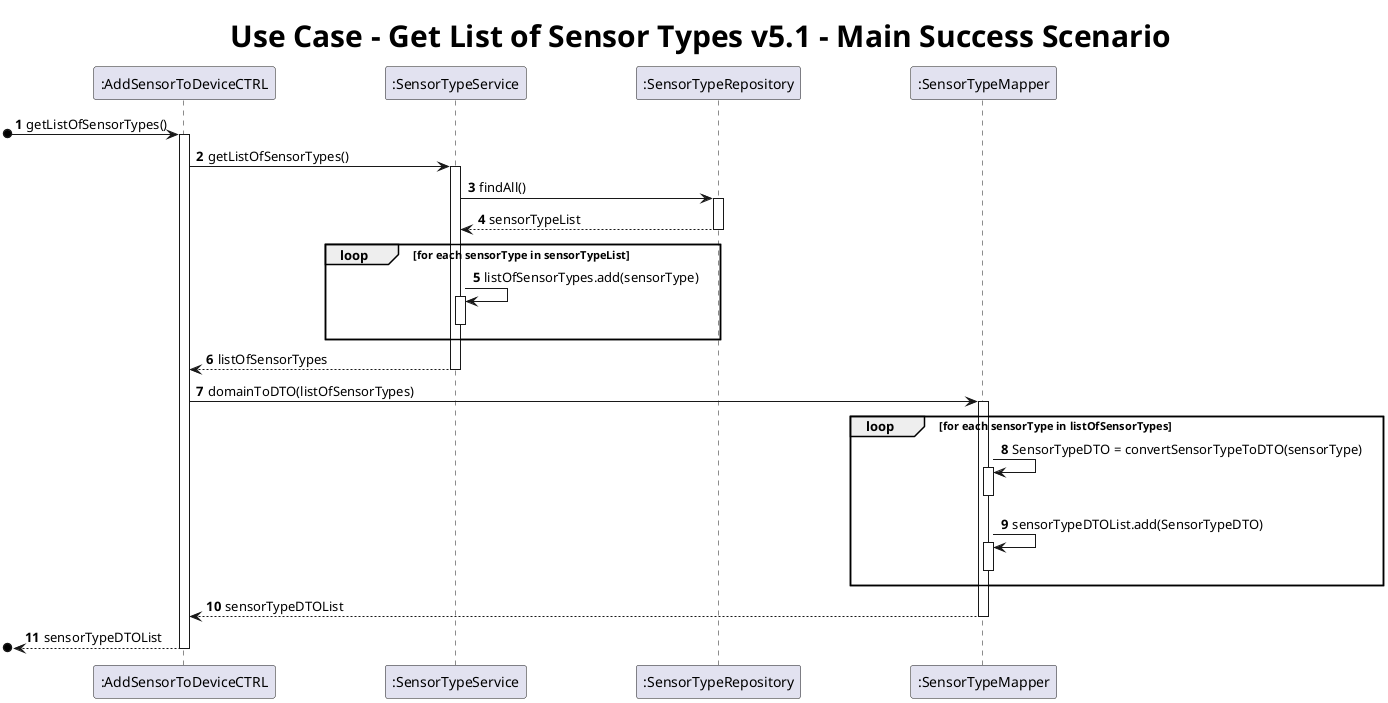 @startuml
skinparam ParticipantPadding 50
    title <size:30> Use Case - Get List of Sensor Types v5.1 - Main Success Scenario
    autonumber

participant ":AddSensorToDeviceCTRL" as C
participant ":SensorTypeService" as STS
participant ":SensorTypeRepository" as STR
participant ":SensorTypeMapper" as STM

[o-> C : getListOfSensorTypes()
activate C
C -> STS : getListOfSensorTypes()
activate STS
STS -> STR : findAll()
activate STR
STR --> STS : sensorTypeList
deactivate STR
loop for each sensorType in sensorTypeList
    STS -> STS : listOfSensorTypes.add(sensorType)
    activate STS
    deactivate STS
    end
STS --> C : listOfSensorTypes
deactivate STS
C -> STM : domainToDTO(listOfSensorTypes)
activate STM
loop for each sensorType in listOfSensorTypes
    STM -> STM : SensorTypeDTO = convertSensorTypeToDTO(sensorType)
    activate STM
    deactivate STM
    STM -> STM : sensorTypeDTOList.add(SensorTypeDTO)
    activate STM
    deactivate STM
end
STM --> C : sensorTypeDTOList
deactivate STM
[o<-- C : sensorTypeDTOList
deactivate C
@enduml